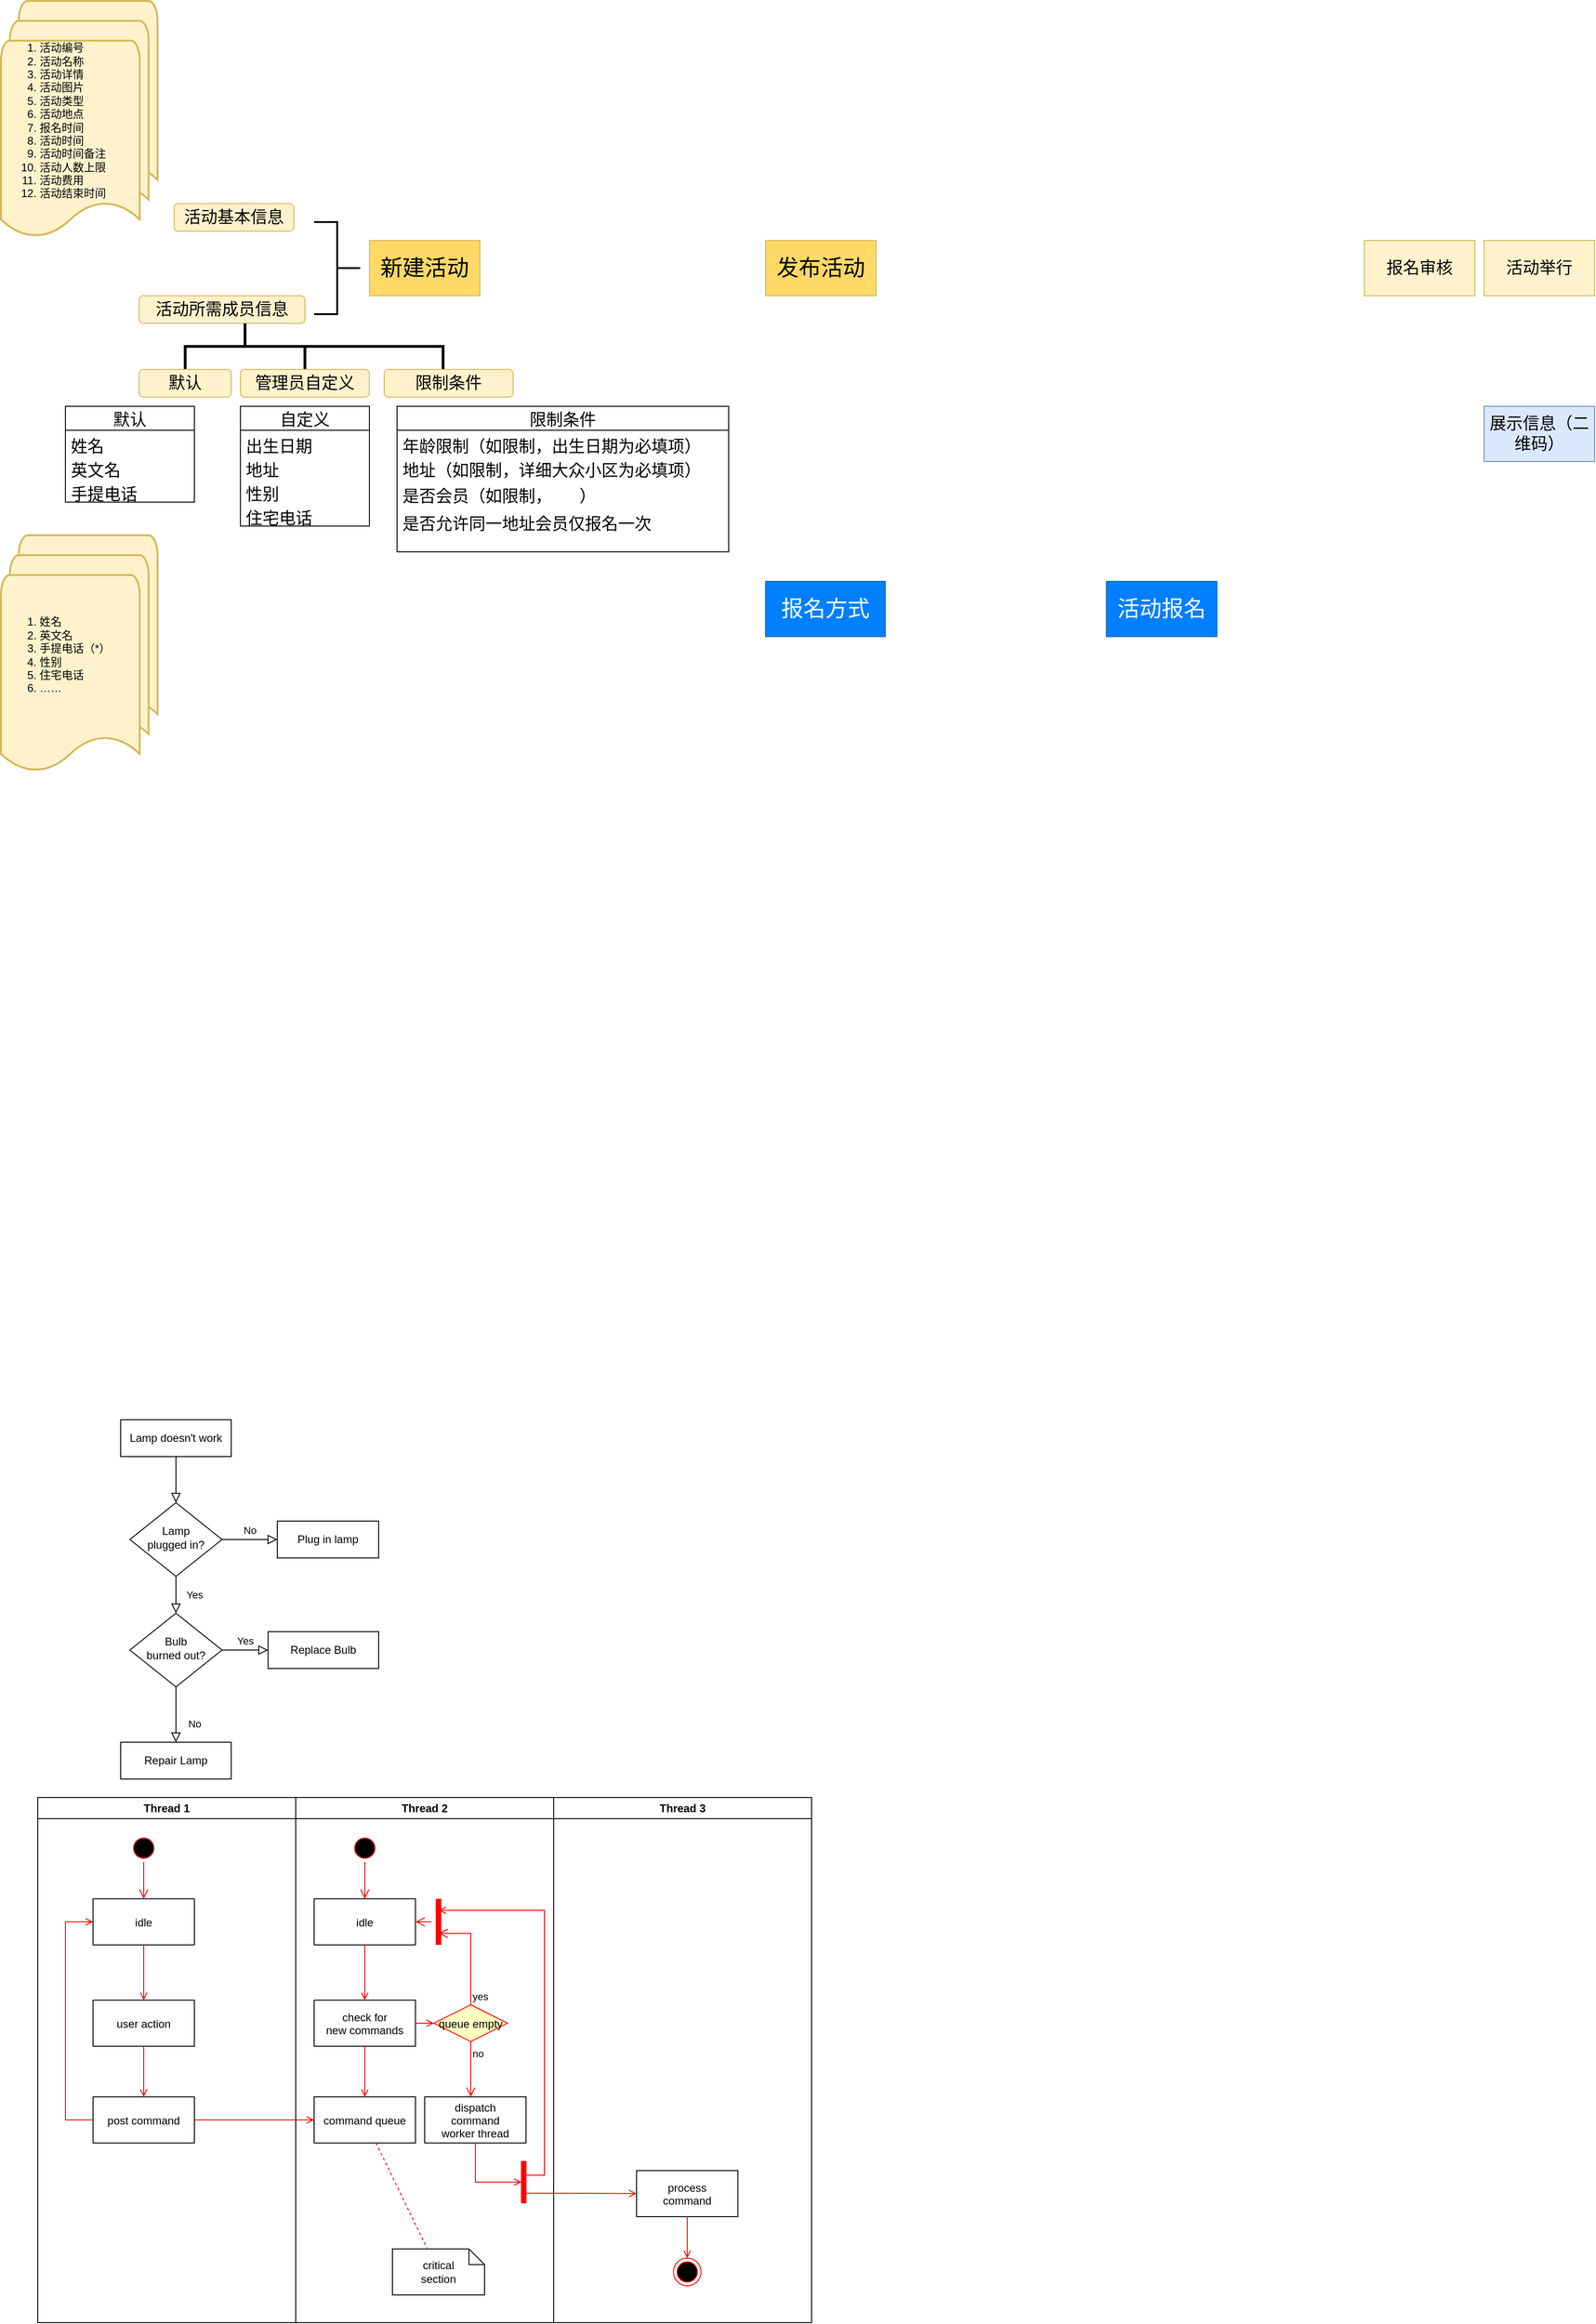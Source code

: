 <mxfile version="15.9.4" type="github">
  <diagram id="C5RBs43oDa-KdzZeNtuy" name="Page-1">
    <mxGraphModel dx="1351" dy="946" grid="1" gridSize="10" guides="1" tooltips="1" connect="1" arrows="1" fold="1" page="1" pageScale="1" pageWidth="3300" pageHeight="4681" background="none" math="0" shadow="0">
      <root>
        <mxCell id="WIyWlLk6GJQsqaUBKTNV-0" />
        <mxCell id="WIyWlLk6GJQsqaUBKTNV-1" parent="WIyWlLk6GJQsqaUBKTNV-0" />
        <mxCell id="WIyWlLk6GJQsqaUBKTNV-2" value="" style="rounded=0;html=1;jettySize=auto;orthogonalLoop=1;fontSize=11;endArrow=block;endFill=0;endSize=8;strokeWidth=1;shadow=0;labelBackgroundColor=none;edgeStyle=orthogonalEdgeStyle;" parent="WIyWlLk6GJQsqaUBKTNV-1" source="WIyWlLk6GJQsqaUBKTNV-3" target="WIyWlLk6GJQsqaUBKTNV-6" edge="1">
          <mxGeometry relative="1" as="geometry" />
        </mxCell>
        <mxCell id="WIyWlLk6GJQsqaUBKTNV-3" value="Lamp doesn&#39;t work" style="rounded=0;whiteSpace=wrap;html=1;fontSize=12;glass=0;strokeWidth=1;shadow=0;" parent="WIyWlLk6GJQsqaUBKTNV-1" vertex="1">
          <mxGeometry x="160" y="1660" width="120" height="40" as="geometry" />
        </mxCell>
        <mxCell id="WIyWlLk6GJQsqaUBKTNV-4" value="Yes" style="rounded=0;html=1;jettySize=auto;orthogonalLoop=1;fontSize=11;endArrow=block;endFill=0;endSize=8;strokeWidth=1;shadow=0;labelBackgroundColor=none;edgeStyle=orthogonalEdgeStyle;" parent="WIyWlLk6GJQsqaUBKTNV-1" source="WIyWlLk6GJQsqaUBKTNV-6" target="WIyWlLk6GJQsqaUBKTNV-10" edge="1">
          <mxGeometry y="20" relative="1" as="geometry">
            <mxPoint as="offset" />
          </mxGeometry>
        </mxCell>
        <mxCell id="WIyWlLk6GJQsqaUBKTNV-5" value="No" style="edgeStyle=orthogonalEdgeStyle;rounded=0;html=1;jettySize=auto;orthogonalLoop=1;fontSize=11;endArrow=block;endFill=0;endSize=8;strokeWidth=1;shadow=0;labelBackgroundColor=none;" parent="WIyWlLk6GJQsqaUBKTNV-1" source="WIyWlLk6GJQsqaUBKTNV-6" target="WIyWlLk6GJQsqaUBKTNV-7" edge="1">
          <mxGeometry y="10" relative="1" as="geometry">
            <mxPoint as="offset" />
          </mxGeometry>
        </mxCell>
        <mxCell id="WIyWlLk6GJQsqaUBKTNV-6" value="Lamp&lt;br&gt;plugged in?" style="rhombus;whiteSpace=wrap;html=1;shadow=0;fontFamily=Helvetica;fontSize=12;align=center;strokeWidth=1;spacing=6;spacingTop=-4;rounded=0;" parent="WIyWlLk6GJQsqaUBKTNV-1" vertex="1">
          <mxGeometry x="170" y="1750" width="100" height="80" as="geometry" />
        </mxCell>
        <mxCell id="WIyWlLk6GJQsqaUBKTNV-7" value="Plug in lamp" style="rounded=0;whiteSpace=wrap;html=1;fontSize=12;glass=0;strokeWidth=1;shadow=0;" parent="WIyWlLk6GJQsqaUBKTNV-1" vertex="1">
          <mxGeometry x="330" y="1770" width="110" height="40" as="geometry" />
        </mxCell>
        <mxCell id="WIyWlLk6GJQsqaUBKTNV-8" value="No" style="rounded=0;html=1;jettySize=auto;orthogonalLoop=1;fontSize=11;endArrow=block;endFill=0;endSize=8;strokeWidth=1;shadow=0;labelBackgroundColor=none;edgeStyle=orthogonalEdgeStyle;" parent="WIyWlLk6GJQsqaUBKTNV-1" source="WIyWlLk6GJQsqaUBKTNV-10" target="WIyWlLk6GJQsqaUBKTNV-11" edge="1">
          <mxGeometry x="0.333" y="20" relative="1" as="geometry">
            <mxPoint as="offset" />
          </mxGeometry>
        </mxCell>
        <mxCell id="WIyWlLk6GJQsqaUBKTNV-9" value="Yes" style="edgeStyle=orthogonalEdgeStyle;rounded=0;html=1;jettySize=auto;orthogonalLoop=1;fontSize=11;endArrow=block;endFill=0;endSize=8;strokeWidth=1;shadow=0;labelBackgroundColor=none;" parent="WIyWlLk6GJQsqaUBKTNV-1" source="WIyWlLk6GJQsqaUBKTNV-10" target="WIyWlLk6GJQsqaUBKTNV-12" edge="1">
          <mxGeometry y="10" relative="1" as="geometry">
            <mxPoint as="offset" />
          </mxGeometry>
        </mxCell>
        <mxCell id="WIyWlLk6GJQsqaUBKTNV-10" value="Bulb&lt;br&gt;burned out?" style="rhombus;whiteSpace=wrap;html=1;shadow=0;fontFamily=Helvetica;fontSize=12;align=center;strokeWidth=1;spacing=6;spacingTop=-4;rounded=0;" parent="WIyWlLk6GJQsqaUBKTNV-1" vertex="1">
          <mxGeometry x="170" y="1870" width="100" height="80" as="geometry" />
        </mxCell>
        <mxCell id="WIyWlLk6GJQsqaUBKTNV-11" value="Repair Lamp" style="rounded=0;whiteSpace=wrap;html=1;fontSize=12;glass=0;strokeWidth=1;shadow=0;" parent="WIyWlLk6GJQsqaUBKTNV-1" vertex="1">
          <mxGeometry x="160" y="2010" width="120" height="40" as="geometry" />
        </mxCell>
        <mxCell id="WIyWlLk6GJQsqaUBKTNV-12" value="Replace Bulb" style="rounded=0;whiteSpace=wrap;html=1;fontSize=12;glass=0;strokeWidth=1;shadow=0;" parent="WIyWlLk6GJQsqaUBKTNV-1" vertex="1">
          <mxGeometry x="320" y="1890" width="120" height="40" as="geometry" />
        </mxCell>
        <mxCell id="ij-zDNfqEZCnku6-jbej-2" value="&lt;font style=&quot;font-size: 24px&quot;&gt;新建活动&lt;/font&gt;" style="rounded=0;whiteSpace=wrap;html=1;fillColor=#FFD966;strokeColor=#d6b656;" vertex="1" parent="WIyWlLk6GJQsqaUBKTNV-1">
          <mxGeometry x="430" y="380" width="120" height="60" as="geometry" />
        </mxCell>
        <mxCell id="ij-zDNfqEZCnku6-jbej-4" value="&lt;font style=&quot;font-size: 24px&quot;&gt;发布活动&lt;/font&gt;" style="rounded=0;whiteSpace=wrap;html=1;fillColor=#FFD966;strokeColor=#d6b656;" vertex="1" parent="WIyWlLk6GJQsqaUBKTNV-1">
          <mxGeometry x="860" y="380" width="120" height="60" as="geometry" />
        </mxCell>
        <mxCell id="ij-zDNfqEZCnku6-jbej-6" value="&lt;font size=&quot;4&quot;&gt;报名审核&lt;/font&gt;" style="rounded=0;whiteSpace=wrap;html=1;fillColor=#fff2cc;strokeColor=#d6b656;" vertex="1" parent="WIyWlLk6GJQsqaUBKTNV-1">
          <mxGeometry x="1510" y="380" width="120" height="60" as="geometry" />
        </mxCell>
        <mxCell id="ij-zDNfqEZCnku6-jbej-7" value="&lt;font size=&quot;4&quot;&gt;活动举行&lt;/font&gt;" style="rounded=0;whiteSpace=wrap;html=1;fillColor=#fff2cc;strokeColor=#d6b656;" vertex="1" parent="WIyWlLk6GJQsqaUBKTNV-1">
          <mxGeometry x="1640" y="380" width="120" height="60" as="geometry" />
        </mxCell>
        <mxCell id="ij-zDNfqEZCnku6-jbej-8" value="&lt;font size=&quot;4&quot;&gt;展示信息（二维码）&lt;/font&gt;" style="rounded=0;whiteSpace=wrap;html=1;fillColor=#dae8fc;strokeColor=#6c8ebf;" vertex="1" parent="WIyWlLk6GJQsqaUBKTNV-1">
          <mxGeometry x="1640" y="560" width="120" height="60" as="geometry" />
        </mxCell>
        <mxCell id="ij-zDNfqEZCnku6-jbej-14" value="Thread 1" style="swimlane;whiteSpace=wrap;" vertex="1" parent="WIyWlLk6GJQsqaUBKTNV-1">
          <mxGeometry x="70" y="2070" width="280" height="570" as="geometry" />
        </mxCell>
        <mxCell id="ij-zDNfqEZCnku6-jbej-15" value="" style="ellipse;shape=startState;fillColor=#000000;strokeColor=#ff0000;" vertex="1" parent="ij-zDNfqEZCnku6-jbej-14">
          <mxGeometry x="100" y="40" width="30" height="30" as="geometry" />
        </mxCell>
        <mxCell id="ij-zDNfqEZCnku6-jbej-16" value="" style="edgeStyle=elbowEdgeStyle;elbow=horizontal;verticalAlign=bottom;endArrow=open;endSize=8;strokeColor=#FF0000;endFill=1;rounded=0;" edge="1" parent="ij-zDNfqEZCnku6-jbej-14" source="ij-zDNfqEZCnku6-jbej-15" target="ij-zDNfqEZCnku6-jbej-17">
          <mxGeometry x="100" y="40" as="geometry">
            <mxPoint x="115" y="110" as="targetPoint" />
          </mxGeometry>
        </mxCell>
        <mxCell id="ij-zDNfqEZCnku6-jbej-17" value="idle" style="" vertex="1" parent="ij-zDNfqEZCnku6-jbej-14">
          <mxGeometry x="60" y="110" width="110" height="50" as="geometry" />
        </mxCell>
        <mxCell id="ij-zDNfqEZCnku6-jbej-18" value="user action" style="" vertex="1" parent="ij-zDNfqEZCnku6-jbej-14">
          <mxGeometry x="60" y="220" width="110" height="50" as="geometry" />
        </mxCell>
        <mxCell id="ij-zDNfqEZCnku6-jbej-19" value="" style="endArrow=open;strokeColor=#FF0000;endFill=1;rounded=0;" edge="1" parent="ij-zDNfqEZCnku6-jbej-14" source="ij-zDNfqEZCnku6-jbej-17" target="ij-zDNfqEZCnku6-jbej-18">
          <mxGeometry relative="1" as="geometry" />
        </mxCell>
        <mxCell id="ij-zDNfqEZCnku6-jbej-20" value="post command" style="" vertex="1" parent="ij-zDNfqEZCnku6-jbej-14">
          <mxGeometry x="60" y="325" width="110" height="50" as="geometry" />
        </mxCell>
        <mxCell id="ij-zDNfqEZCnku6-jbej-21" value="" style="endArrow=open;strokeColor=#FF0000;endFill=1;rounded=0;" edge="1" parent="ij-zDNfqEZCnku6-jbej-14" source="ij-zDNfqEZCnku6-jbej-18" target="ij-zDNfqEZCnku6-jbej-20">
          <mxGeometry relative="1" as="geometry" />
        </mxCell>
        <mxCell id="ij-zDNfqEZCnku6-jbej-22" value="" style="edgeStyle=elbowEdgeStyle;elbow=horizontal;strokeColor=#FF0000;endArrow=open;endFill=1;rounded=0;" edge="1" parent="ij-zDNfqEZCnku6-jbej-14" source="ij-zDNfqEZCnku6-jbej-20" target="ij-zDNfqEZCnku6-jbej-17">
          <mxGeometry width="100" height="100" relative="1" as="geometry">
            <mxPoint x="160" y="290" as="sourcePoint" />
            <mxPoint x="260" y="190" as="targetPoint" />
            <Array as="points">
              <mxPoint x="30" y="250" />
            </Array>
          </mxGeometry>
        </mxCell>
        <mxCell id="ij-zDNfqEZCnku6-jbej-23" value="Thread 2" style="swimlane;whiteSpace=wrap;" vertex="1" parent="WIyWlLk6GJQsqaUBKTNV-1">
          <mxGeometry x="350" y="2070" width="280" height="570" as="geometry" />
        </mxCell>
        <mxCell id="ij-zDNfqEZCnku6-jbej-24" value="" style="ellipse;shape=startState;fillColor=#000000;strokeColor=#ff0000;" vertex="1" parent="ij-zDNfqEZCnku6-jbej-23">
          <mxGeometry x="60" y="40" width="30" height="30" as="geometry" />
        </mxCell>
        <mxCell id="ij-zDNfqEZCnku6-jbej-25" value="" style="edgeStyle=elbowEdgeStyle;elbow=horizontal;verticalAlign=bottom;endArrow=open;endSize=8;strokeColor=#FF0000;endFill=1;rounded=0;" edge="1" parent="ij-zDNfqEZCnku6-jbej-23" source="ij-zDNfqEZCnku6-jbej-24" target="ij-zDNfqEZCnku6-jbej-26">
          <mxGeometry x="40" y="20" as="geometry">
            <mxPoint x="55" y="90" as="targetPoint" />
          </mxGeometry>
        </mxCell>
        <mxCell id="ij-zDNfqEZCnku6-jbej-26" value="idle" style="" vertex="1" parent="ij-zDNfqEZCnku6-jbej-23">
          <mxGeometry x="20" y="110" width="110" height="50" as="geometry" />
        </mxCell>
        <mxCell id="ij-zDNfqEZCnku6-jbej-27" value="check for &#xa;new commands" style="" vertex="1" parent="ij-zDNfqEZCnku6-jbej-23">
          <mxGeometry x="20" y="220" width="110" height="50" as="geometry" />
        </mxCell>
        <mxCell id="ij-zDNfqEZCnku6-jbej-28" value="" style="endArrow=open;strokeColor=#FF0000;endFill=1;rounded=0;" edge="1" parent="ij-zDNfqEZCnku6-jbej-23" source="ij-zDNfqEZCnku6-jbej-26" target="ij-zDNfqEZCnku6-jbej-27">
          <mxGeometry relative="1" as="geometry" />
        </mxCell>
        <mxCell id="ij-zDNfqEZCnku6-jbej-29" value="command queue" style="" vertex="1" parent="ij-zDNfqEZCnku6-jbej-23">
          <mxGeometry x="20" y="325" width="110" height="50" as="geometry" />
        </mxCell>
        <mxCell id="ij-zDNfqEZCnku6-jbej-30" value="" style="endArrow=open;strokeColor=#FF0000;endFill=1;rounded=0;" edge="1" parent="ij-zDNfqEZCnku6-jbej-23" source="ij-zDNfqEZCnku6-jbej-27" target="ij-zDNfqEZCnku6-jbej-29">
          <mxGeometry relative="1" as="geometry" />
        </mxCell>
        <mxCell id="ij-zDNfqEZCnku6-jbej-31" value="queue empty" style="rhombus;fillColor=#ffffc0;strokeColor=#ff0000;" vertex="1" parent="ij-zDNfqEZCnku6-jbej-23">
          <mxGeometry x="150" y="225" width="80" height="40" as="geometry" />
        </mxCell>
        <mxCell id="ij-zDNfqEZCnku6-jbej-32" value="yes" style="edgeStyle=elbowEdgeStyle;elbow=horizontal;align=left;verticalAlign=bottom;endArrow=open;endSize=8;strokeColor=#FF0000;exitX=0.5;exitY=0;endFill=1;rounded=0;entryX=0.75;entryY=0.5;entryPerimeter=0;" edge="1" parent="ij-zDNfqEZCnku6-jbej-23" source="ij-zDNfqEZCnku6-jbej-31" target="ij-zDNfqEZCnku6-jbej-35">
          <mxGeometry x="-1" relative="1" as="geometry">
            <mxPoint x="160" y="150" as="targetPoint" />
            <Array as="points">
              <mxPoint x="190" y="180" />
            </Array>
          </mxGeometry>
        </mxCell>
        <mxCell id="ij-zDNfqEZCnku6-jbej-33" value="no" style="edgeStyle=elbowEdgeStyle;elbow=horizontal;align=left;verticalAlign=top;endArrow=open;endSize=8;strokeColor=#FF0000;endFill=1;rounded=0;" edge="1" parent="ij-zDNfqEZCnku6-jbej-23" source="ij-zDNfqEZCnku6-jbej-31" target="ij-zDNfqEZCnku6-jbej-37">
          <mxGeometry x="-1" relative="1" as="geometry">
            <mxPoint x="190" y="305" as="targetPoint" />
          </mxGeometry>
        </mxCell>
        <mxCell id="ij-zDNfqEZCnku6-jbej-34" value="" style="endArrow=open;strokeColor=#FF0000;endFill=1;rounded=0;" edge="1" parent="ij-zDNfqEZCnku6-jbej-23" source="ij-zDNfqEZCnku6-jbej-27" target="ij-zDNfqEZCnku6-jbej-31">
          <mxGeometry relative="1" as="geometry" />
        </mxCell>
        <mxCell id="ij-zDNfqEZCnku6-jbej-35" value="" style="shape=line;strokeWidth=6;strokeColor=#ff0000;rotation=90;" vertex="1" parent="ij-zDNfqEZCnku6-jbej-23">
          <mxGeometry x="130" y="127.5" width="50" height="15" as="geometry" />
        </mxCell>
        <mxCell id="ij-zDNfqEZCnku6-jbej-36" value="" style="edgeStyle=elbowEdgeStyle;elbow=horizontal;verticalAlign=bottom;endArrow=open;endSize=8;strokeColor=#FF0000;endFill=1;rounded=0;" edge="1" parent="ij-zDNfqEZCnku6-jbej-23" source="ij-zDNfqEZCnku6-jbej-35" target="ij-zDNfqEZCnku6-jbej-26">
          <mxGeometry x="130" y="90" as="geometry">
            <mxPoint x="230" y="140" as="targetPoint" />
          </mxGeometry>
        </mxCell>
        <mxCell id="ij-zDNfqEZCnku6-jbej-37" value="dispatch&#xa;command&#xa;worker thread" style="" vertex="1" parent="ij-zDNfqEZCnku6-jbej-23">
          <mxGeometry x="140" y="325" width="110" height="50" as="geometry" />
        </mxCell>
        <mxCell id="ij-zDNfqEZCnku6-jbej-38" value="critical&#xa;section" style="shape=note;whiteSpace=wrap;size=17;" vertex="1" parent="ij-zDNfqEZCnku6-jbej-23">
          <mxGeometry x="105" y="490" width="100" height="50" as="geometry" />
        </mxCell>
        <mxCell id="ij-zDNfqEZCnku6-jbej-39" value="" style="endArrow=none;strokeColor=#FF0000;endFill=0;rounded=0;dashed=1;" edge="1" parent="ij-zDNfqEZCnku6-jbej-23" source="ij-zDNfqEZCnku6-jbej-29" target="ij-zDNfqEZCnku6-jbej-38">
          <mxGeometry relative="1" as="geometry" />
        </mxCell>
        <mxCell id="ij-zDNfqEZCnku6-jbej-40" value="" style="whiteSpace=wrap;strokeColor=#FF0000;fillColor=#FF0000;" vertex="1" parent="ij-zDNfqEZCnku6-jbej-23">
          <mxGeometry x="245" y="395" width="5" height="45" as="geometry" />
        </mxCell>
        <mxCell id="ij-zDNfqEZCnku6-jbej-41" value="" style="edgeStyle=elbowEdgeStyle;elbow=horizontal;entryX=0;entryY=0.5;strokeColor=#FF0000;endArrow=open;endFill=1;rounded=0;" edge="1" parent="ij-zDNfqEZCnku6-jbej-23" source="ij-zDNfqEZCnku6-jbej-37" target="ij-zDNfqEZCnku6-jbej-40">
          <mxGeometry width="100" height="100" relative="1" as="geometry">
            <mxPoint x="60" y="480" as="sourcePoint" />
            <mxPoint x="160" y="380" as="targetPoint" />
            <Array as="points">
              <mxPoint x="195" y="400" />
            </Array>
          </mxGeometry>
        </mxCell>
        <mxCell id="ij-zDNfqEZCnku6-jbej-42" value="Thread 3" style="swimlane;whiteSpace=wrap;" vertex="1" parent="WIyWlLk6GJQsqaUBKTNV-1">
          <mxGeometry x="630" y="2070" width="280" height="570" as="geometry" />
        </mxCell>
        <mxCell id="ij-zDNfqEZCnku6-jbej-43" value="process&#xa;command" style="" vertex="1" parent="ij-zDNfqEZCnku6-jbej-42">
          <mxGeometry x="90" y="405" width="110" height="50" as="geometry" />
        </mxCell>
        <mxCell id="ij-zDNfqEZCnku6-jbej-44" value="" style="edgeStyle=elbowEdgeStyle;elbow=horizontal;strokeColor=#FF0000;endArrow=open;endFill=1;rounded=0;entryX=0.25;entryY=0.5;entryPerimeter=0;" edge="1" parent="ij-zDNfqEZCnku6-jbej-42" target="ij-zDNfqEZCnku6-jbej-35">
          <mxGeometry width="100" height="100" relative="1" as="geometry">
            <mxPoint x="-30" y="410" as="sourcePoint" />
            <mxPoint x="-120" y="120" as="targetPoint" />
            <Array as="points">
              <mxPoint x="-10" y="135" />
            </Array>
          </mxGeometry>
        </mxCell>
        <mxCell id="ij-zDNfqEZCnku6-jbej-45" value="" style="edgeStyle=none;strokeColor=#FF0000;endArrow=open;endFill=1;rounded=0;" edge="1" parent="ij-zDNfqEZCnku6-jbej-42" target="ij-zDNfqEZCnku6-jbej-43">
          <mxGeometry width="100" height="100" relative="1" as="geometry">
            <mxPoint x="-30" y="429.5" as="sourcePoint" />
            <mxPoint x="90" y="429.5" as="targetPoint" />
          </mxGeometry>
        </mxCell>
        <mxCell id="ij-zDNfqEZCnku6-jbej-46" value="" style="ellipse;shape=endState;fillColor=#000000;strokeColor=#ff0000;" vertex="1" parent="ij-zDNfqEZCnku6-jbej-42">
          <mxGeometry x="130" y="500" width="30" height="30" as="geometry" />
        </mxCell>
        <mxCell id="ij-zDNfqEZCnku6-jbej-47" value="" style="endArrow=open;strokeColor=#FF0000;endFill=1;rounded=0;" edge="1" parent="ij-zDNfqEZCnku6-jbej-42" source="ij-zDNfqEZCnku6-jbej-43" target="ij-zDNfqEZCnku6-jbej-46">
          <mxGeometry relative="1" as="geometry" />
        </mxCell>
        <mxCell id="ij-zDNfqEZCnku6-jbej-48" value="" style="endArrow=open;strokeColor=#FF0000;endFill=1;rounded=0;" edge="1" parent="WIyWlLk6GJQsqaUBKTNV-1" source="ij-zDNfqEZCnku6-jbej-20" target="ij-zDNfqEZCnku6-jbej-29">
          <mxGeometry relative="1" as="geometry" />
        </mxCell>
        <mxCell id="ij-zDNfqEZCnku6-jbej-52" value="活动基本信息" style="rounded=1;whiteSpace=wrap;html=1;fontSize=18;fillColor=#fff2cc;strokeColor=#d6b656;" vertex="1" parent="WIyWlLk6GJQsqaUBKTNV-1">
          <mxGeometry x="218" y="340" width="130" height="30" as="geometry" />
        </mxCell>
        <mxCell id="ij-zDNfqEZCnku6-jbej-53" value="活动所需成员信息" style="rounded=1;whiteSpace=wrap;html=1;fontSize=18;fillColor=#fff2cc;strokeColor=#d6b656;" vertex="1" parent="WIyWlLk6GJQsqaUBKTNV-1">
          <mxGeometry x="180" y="440" width="180" height="30" as="geometry" />
        </mxCell>
        <mxCell id="ij-zDNfqEZCnku6-jbej-56" value="&lt;ol style=&quot;font-size: 12px&quot;&gt;&lt;li&gt;&lt;span style=&quot;font-size: 12px;&quot;&gt;活动编号&lt;/span&gt;&lt;br&gt;&lt;/li&gt;&lt;li&gt;&lt;span style=&quot;font-size: 12px;&quot;&gt;活动名称&lt;/span&gt;&lt;br&gt;&lt;/li&gt;&lt;li&gt;&lt;span style=&quot;font-size: 12px;&quot;&gt;活动详情&lt;/span&gt;&lt;br&gt;&lt;/li&gt;&lt;li&gt;&lt;span style=&quot;font-size: 12px;&quot;&gt;活动图片&lt;/span&gt;&lt;br&gt;&lt;/li&gt;&lt;li&gt;&lt;span style=&quot;font-size: 12px;&quot;&gt;活动类型&lt;/span&gt;&lt;br&gt;&lt;/li&gt;&lt;li&gt;&lt;span style=&quot;font-size: 12px;&quot;&gt;活动地点&lt;/span&gt;&lt;br&gt;&lt;/li&gt;&lt;li&gt;&lt;span style=&quot;font-size: 12px;&quot;&gt;报名时间&lt;/span&gt;&lt;br&gt;&lt;/li&gt;&lt;li&gt;&lt;span style=&quot;font-size: 12px;&quot;&gt;活动时间&lt;/span&gt;&lt;br&gt;&lt;/li&gt;&lt;li&gt;&lt;span style=&quot;font-size: 12px;&quot;&gt;活动时间备注&lt;/span&gt;&lt;br&gt;&lt;/li&gt;&lt;li&gt;&lt;span style=&quot;font-size: 12px;&quot;&gt;活动人数上限&lt;/span&gt;&lt;br&gt;&lt;/li&gt;&lt;li&gt;&lt;span style=&quot;font-size: 12px;&quot;&gt;活动费用&lt;/span&gt;&lt;br&gt;&lt;/li&gt;&lt;li&gt;&lt;span style=&quot;font-size: 12px;&quot;&gt;活动结束时间&lt;/span&gt;&lt;br&gt;&lt;/li&gt;&lt;/ol&gt;" style="strokeWidth=2;html=1;shape=mxgraph.flowchart.multi-document;whiteSpace=wrap;fontSize=18;fillColor=#fff2cc;strokeColor=#d6b656;align=left;" vertex="1" parent="WIyWlLk6GJQsqaUBKTNV-1">
          <mxGeometry x="30" y="120" width="170" height="260" as="geometry" />
        </mxCell>
        <mxCell id="ij-zDNfqEZCnku6-jbej-57" value="" style="strokeWidth=2;html=1;shape=mxgraph.flowchart.annotation_2;align=left;labelPosition=right;pointerEvents=1;fontSize=18;fillColor=#FFD966;direction=west;" vertex="1" parent="WIyWlLk6GJQsqaUBKTNV-1">
          <mxGeometry x="370" y="360" width="50" height="100" as="geometry" />
        </mxCell>
        <mxCell id="ij-zDNfqEZCnku6-jbej-59" value="" style="strokeWidth=3;html=1;shape=mxgraph.flowchart.annotation_2;align=left;labelPosition=right;pointerEvents=1;fontSize=12;fillColor=#FFD966;direction=south;sketch=0;" vertex="1" parent="WIyWlLk6GJQsqaUBKTNV-1">
          <mxGeometry x="230" y="470" width="130" height="50" as="geometry" />
        </mxCell>
        <mxCell id="ij-zDNfqEZCnku6-jbej-60" value="&lt;font style=&quot;font-size: 18px&quot;&gt;默认&lt;/font&gt;" style="rounded=1;whiteSpace=wrap;html=1;fontSize=12;fillColor=#fff2cc;strokeColor=#d6b656;" vertex="1" parent="WIyWlLk6GJQsqaUBKTNV-1">
          <mxGeometry x="180" y="520" width="100" height="30" as="geometry" />
        </mxCell>
        <mxCell id="ij-zDNfqEZCnku6-jbej-61" value="默认" style="swimlane;fontStyle=0;childLayout=stackLayout;horizontal=1;startSize=26;fillColor=none;horizontalStack=0;resizeParent=1;resizeParentMax=0;resizeLast=0;collapsible=1;marginBottom=0;fontSize=18;" vertex="1" parent="WIyWlLk6GJQsqaUBKTNV-1">
          <mxGeometry x="100" y="560" width="140" height="104" as="geometry">
            <mxRectangle x="100" y="560" width="60" height="30" as="alternateBounds" />
          </mxGeometry>
        </mxCell>
        <mxCell id="ij-zDNfqEZCnku6-jbej-62" value="姓名&#xa;&#xa;" style="text;strokeColor=none;fillColor=none;align=left;verticalAlign=top;spacingLeft=4;spacingRight=4;overflow=hidden;rotatable=0;points=[[0,0.5],[1,0.5]];portConstraint=eastwest;fontSize=18;" vertex="1" parent="ij-zDNfqEZCnku6-jbej-61">
          <mxGeometry y="26" width="140" height="26" as="geometry" />
        </mxCell>
        <mxCell id="ij-zDNfqEZCnku6-jbej-63" value="英文名" style="text;strokeColor=none;fillColor=none;align=left;verticalAlign=top;spacingLeft=4;spacingRight=4;overflow=hidden;rotatable=0;points=[[0,0.5],[1,0.5]];portConstraint=eastwest;fontSize=18;" vertex="1" parent="ij-zDNfqEZCnku6-jbej-61">
          <mxGeometry y="52" width="140" height="26" as="geometry" />
        </mxCell>
        <mxCell id="ij-zDNfqEZCnku6-jbej-64" value="手提电话" style="text;strokeColor=none;fillColor=none;align=left;verticalAlign=top;spacingLeft=4;spacingRight=4;overflow=hidden;rotatable=0;points=[[0,0.5],[1,0.5]];portConstraint=eastwest;fontSize=18;" vertex="1" parent="ij-zDNfqEZCnku6-jbej-61">
          <mxGeometry y="78" width="140" height="26" as="geometry" />
        </mxCell>
        <mxCell id="ij-zDNfqEZCnku6-jbej-65" value="&lt;font size=&quot;4&quot;&gt;管理员自定义&lt;/font&gt;" style="rounded=1;whiteSpace=wrap;html=1;fontSize=12;fillColor=#fff2cc;strokeColor=#d6b656;" vertex="1" parent="WIyWlLk6GJQsqaUBKTNV-1">
          <mxGeometry x="290" y="520" width="140" height="30" as="geometry" />
        </mxCell>
        <mxCell id="ij-zDNfqEZCnku6-jbej-67" value="自定义" style="swimlane;fontStyle=0;childLayout=stackLayout;horizontal=1;startSize=26;fillColor=none;horizontalStack=0;resizeParent=1;resizeParentMax=0;resizeLast=0;collapsible=1;marginBottom=0;fontSize=18;" vertex="1" parent="WIyWlLk6GJQsqaUBKTNV-1">
          <mxGeometry x="290" y="560" width="140" height="130" as="geometry">
            <mxRectangle x="100" y="560" width="60" height="30" as="alternateBounds" />
          </mxGeometry>
        </mxCell>
        <mxCell id="ij-zDNfqEZCnku6-jbej-68" value="出生日期" style="text;strokeColor=none;fillColor=none;align=left;verticalAlign=top;spacingLeft=4;spacingRight=4;overflow=hidden;rotatable=0;points=[[0,0.5],[1,0.5]];portConstraint=eastwest;fontSize=18;" vertex="1" parent="ij-zDNfqEZCnku6-jbej-67">
          <mxGeometry y="26" width="140" height="26" as="geometry" />
        </mxCell>
        <mxCell id="ij-zDNfqEZCnku6-jbej-69" value="地址" style="text;strokeColor=none;fillColor=none;align=left;verticalAlign=top;spacingLeft=4;spacingRight=4;overflow=hidden;rotatable=0;points=[[0,0.5],[1,0.5]];portConstraint=eastwest;fontSize=18;" vertex="1" parent="ij-zDNfqEZCnku6-jbej-67">
          <mxGeometry y="52" width="140" height="26" as="geometry" />
        </mxCell>
        <mxCell id="ij-zDNfqEZCnku6-jbej-89" value="性别" style="text;strokeColor=none;fillColor=none;align=left;verticalAlign=top;spacingLeft=4;spacingRight=4;overflow=hidden;rotatable=0;points=[[0,0.5],[1,0.5]];portConstraint=eastwest;fontSize=18;" vertex="1" parent="ij-zDNfqEZCnku6-jbej-67">
          <mxGeometry y="78" width="140" height="26" as="geometry" />
        </mxCell>
        <mxCell id="ij-zDNfqEZCnku6-jbej-90" value="住宅电话" style="text;strokeColor=none;fillColor=none;align=left;verticalAlign=top;spacingLeft=4;spacingRight=4;overflow=hidden;rotatable=0;points=[[0,0.5],[1,0.5]];portConstraint=eastwest;fontSize=18;" vertex="1" parent="ij-zDNfqEZCnku6-jbej-67">
          <mxGeometry y="104" width="140" height="26" as="geometry" />
        </mxCell>
        <mxCell id="ij-zDNfqEZCnku6-jbej-81" value="" style="shape=partialRectangle;whiteSpace=wrap;html=1;top=0;left=0;fillColor=none;sketch=0;fontSize=18;strokeWidth=3;direction=north;" vertex="1" parent="WIyWlLk6GJQsqaUBKTNV-1">
          <mxGeometry x="360" y="495" width="150" height="25" as="geometry" />
        </mxCell>
        <mxCell id="ij-zDNfqEZCnku6-jbej-82" value="&lt;font size=&quot;4&quot;&gt;限制条件&lt;/font&gt;" style="rounded=1;whiteSpace=wrap;html=1;fontSize=12;fillColor=#fff2cc;strokeColor=#d6b656;" vertex="1" parent="WIyWlLk6GJQsqaUBKTNV-1">
          <mxGeometry x="446" y="520" width="140" height="30" as="geometry" />
        </mxCell>
        <mxCell id="ij-zDNfqEZCnku6-jbej-83" value="限制条件" style="swimlane;fontStyle=0;childLayout=stackLayout;horizontal=1;startSize=26;fillColor=none;horizontalStack=0;resizeParent=1;resizeParentMax=0;resizeLast=0;collapsible=1;marginBottom=0;fontSize=18;" vertex="1" parent="WIyWlLk6GJQsqaUBKTNV-1">
          <mxGeometry x="460" y="560" width="360" height="158" as="geometry">
            <mxRectangle x="100" y="560" width="60" height="30" as="alternateBounds" />
          </mxGeometry>
        </mxCell>
        <mxCell id="ij-zDNfqEZCnku6-jbej-84" value="年龄限制（如限制，出生日期为必填项）" style="text;strokeColor=none;fillColor=none;align=left;verticalAlign=top;spacingLeft=4;spacingRight=4;overflow=hidden;rotatable=0;points=[[0,0.5],[1,0.5]];portConstraint=eastwest;fontSize=18;" vertex="1" parent="ij-zDNfqEZCnku6-jbej-83">
          <mxGeometry y="26" width="360" height="26" as="geometry" />
        </mxCell>
        <mxCell id="ij-zDNfqEZCnku6-jbej-85" value="地址（如限制，详细大众小区为必填项）" style="text;strokeColor=none;fillColor=none;align=left;verticalAlign=top;spacingLeft=4;spacingRight=4;overflow=hidden;rotatable=0;points=[[0,0.5],[1,0.5]];portConstraint=eastwest;fontSize=18;" vertex="1" parent="ij-zDNfqEZCnku6-jbej-83">
          <mxGeometry y="52" width="360" height="28" as="geometry" />
        </mxCell>
        <mxCell id="ij-zDNfqEZCnku6-jbej-88" value="是否会员（如限制，      ）&#xa;&#xa;" style="text;strokeColor=none;fillColor=none;align=left;verticalAlign=top;spacingLeft=4;spacingRight=4;overflow=hidden;rotatable=0;points=[[0,0.5],[1,0.5]];portConstraint=eastwest;fontSize=18;" vertex="1" parent="ij-zDNfqEZCnku6-jbej-83">
          <mxGeometry y="80" width="360" height="30" as="geometry" />
        </mxCell>
        <mxCell id="ij-zDNfqEZCnku6-jbej-91" value="是否允许同一地址会员仅报名一次" style="text;strokeColor=none;fillColor=none;align=left;verticalAlign=top;spacingLeft=4;spacingRight=4;overflow=hidden;rotatable=0;points=[[0,0.5],[1,0.5]];portConstraint=eastwest;fontSize=18;" vertex="1" parent="ij-zDNfqEZCnku6-jbej-83">
          <mxGeometry y="110" width="360" height="48" as="geometry" />
        </mxCell>
        <mxCell id="ij-zDNfqEZCnku6-jbej-92" value="&lt;ol style=&quot;font-size: 12px&quot;&gt;&lt;li&gt;姓名&lt;/li&gt;&lt;li&gt;英文名&lt;/li&gt;&lt;li&gt;手提电话（*）&lt;/li&gt;&lt;li&gt;性别&lt;/li&gt;&lt;li&gt;住宅电话&lt;/li&gt;&lt;li&gt;……&lt;/li&gt;&lt;/ol&gt;" style="strokeWidth=2;html=1;shape=mxgraph.flowchart.multi-document;whiteSpace=wrap;fontSize=18;fillColor=#fff2cc;strokeColor=#d6b656;align=left;" vertex="1" parent="WIyWlLk6GJQsqaUBKTNV-1">
          <mxGeometry x="30" y="700" width="170" height="260" as="geometry" />
        </mxCell>
        <mxCell id="ij-zDNfqEZCnku6-jbej-93" value="&lt;font style=&quot;font-size: 24px&quot;&gt;报名方式&lt;/font&gt;" style="rounded=0;whiteSpace=wrap;html=1;fillColor=#007FFF;strokeColor=#006EAF;fontColor=#ffffff;" vertex="1" parent="WIyWlLk6GJQsqaUBKTNV-1">
          <mxGeometry x="860" y="750" width="130" height="60" as="geometry" />
        </mxCell>
        <mxCell id="ij-zDNfqEZCnku6-jbej-94" value="&lt;font size=&quot;5&quot;&gt;活动报名&lt;/font&gt;" style="rounded=0;whiteSpace=wrap;html=1;fillColor=#007FFF;strokeColor=#006EAF;fontColor=#ffffff;" vertex="1" parent="WIyWlLk6GJQsqaUBKTNV-1">
          <mxGeometry x="1230" y="750" width="120" height="60" as="geometry" />
        </mxCell>
      </root>
    </mxGraphModel>
  </diagram>
</mxfile>
